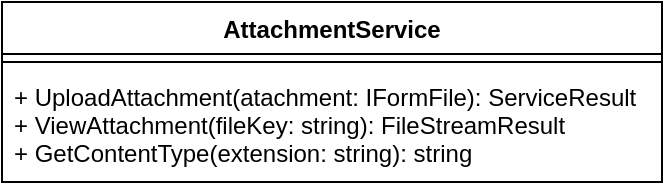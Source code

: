 <mxfile version="20.8.23" type="device"><diagram name="Trang-1" id="ZYREmLripvkGJRJI3vFy"><mxGraphModel dx="1050" dy="587" grid="1" gridSize="10" guides="1" tooltips="1" connect="1" arrows="1" fold="1" page="1" pageScale="1" pageWidth="827" pageHeight="1169" math="0" shadow="0"><root><mxCell id="0"/><mxCell id="1" parent="0"/><mxCell id="oYC1jMJtlPSBhbUGMkFn-1" value="AttachmentService" style="swimlane;fontStyle=1;align=center;verticalAlign=top;childLayout=stackLayout;horizontal=1;startSize=26;horizontalStack=0;resizeParent=1;resizeParentMax=0;resizeLast=0;collapsible=1;marginBottom=0;" vertex="1" parent="1"><mxGeometry x="280" y="260" width="330" height="90" as="geometry"/></mxCell><mxCell id="oYC1jMJtlPSBhbUGMkFn-2" value="" style="line;strokeWidth=1;fillColor=none;align=left;verticalAlign=middle;spacingTop=-1;spacingLeft=3;spacingRight=3;rotatable=0;labelPosition=right;points=[];portConstraint=eastwest;strokeColor=inherit;" vertex="1" parent="oYC1jMJtlPSBhbUGMkFn-1"><mxGeometry y="26" width="330" height="8" as="geometry"/></mxCell><mxCell id="oYC1jMJtlPSBhbUGMkFn-3" value="+ UploadAttachment(atachment: IFormFile): ServiceResult&#10;+ ViewAttachment(fileKey: string): FileStreamResult&#10;+ GetContentType(extension: string): string" style="text;strokeColor=none;fillColor=none;align=left;verticalAlign=top;spacingLeft=4;spacingRight=4;overflow=hidden;rotatable=0;points=[[0,0.5],[1,0.5]];portConstraint=eastwest;" vertex="1" parent="oYC1jMJtlPSBhbUGMkFn-1"><mxGeometry y="34" width="330" height="56" as="geometry"/></mxCell></root></mxGraphModel></diagram></mxfile>